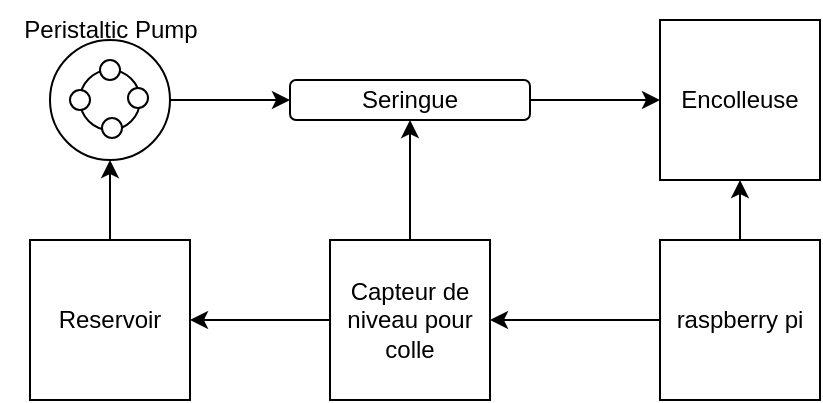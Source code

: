 <mxfile version="26.0.10">
  <diagram name="Page-1" id="dKGNPrQp20S2oc_OehTf">
    <mxGraphModel dx="683" dy="333" grid="1" gridSize="10" guides="1" tooltips="1" connect="1" arrows="1" fold="1" page="1" pageScale="1" pageWidth="850" pageHeight="1100" math="0" shadow="0">
      <root>
        <mxCell id="0" />
        <mxCell id="1" parent="0" />
        <mxCell id="X8hCXNgWhETL42D7RwJg-40" style="edgeStyle=orthogonalEdgeStyle;rounded=0;orthogonalLoop=1;jettySize=auto;html=1;entryX=0.5;entryY=1;entryDx=0;entryDy=0;" parent="1" source="X8hCXNgWhETL42D7RwJg-11" target="X8hCXNgWhETL42D7RwJg-16" edge="1">
          <mxGeometry relative="1" as="geometry" />
        </mxCell>
        <mxCell id="X8hCXNgWhETL42D7RwJg-11" value="Reservoir" style="whiteSpace=wrap;html=1;aspect=fixed;" parent="1" vertex="1">
          <mxGeometry x="70" y="600" width="80" height="80" as="geometry" />
        </mxCell>
        <mxCell id="X8hCXNgWhETL42D7RwJg-26" value="" style="group" parent="1" vertex="1" connectable="0">
          <mxGeometry x="80" y="500.0" width="60" height="60" as="geometry" />
        </mxCell>
        <mxCell id="X8hCXNgWhETL42D7RwJg-16" value="" style="ellipse;whiteSpace=wrap;html=1;aspect=fixed;" parent="X8hCXNgWhETL42D7RwJg-26" vertex="1">
          <mxGeometry width="60" height="60" as="geometry" />
        </mxCell>
        <mxCell id="X8hCXNgWhETL42D7RwJg-18" value="" style="ellipse;whiteSpace=wrap;html=1;aspect=fixed;" parent="X8hCXNgWhETL42D7RwJg-26" vertex="1">
          <mxGeometry x="15" y="15" width="30" height="30" as="geometry" />
        </mxCell>
        <mxCell id="X8hCXNgWhETL42D7RwJg-19" value="" style="ellipse;whiteSpace=wrap;html=1;aspect=fixed;" parent="X8hCXNgWhETL42D7RwJg-26" vertex="1">
          <mxGeometry x="25" y="10" width="10" height="10" as="geometry" />
        </mxCell>
        <mxCell id="X8hCXNgWhETL42D7RwJg-20" value="" style="ellipse;whiteSpace=wrap;html=1;aspect=fixed;" parent="X8hCXNgWhETL42D7RwJg-26" vertex="1">
          <mxGeometry x="10" y="25" width="10" height="10" as="geometry" />
        </mxCell>
        <mxCell id="X8hCXNgWhETL42D7RwJg-21" value="" style="ellipse;whiteSpace=wrap;html=1;aspect=fixed;" parent="X8hCXNgWhETL42D7RwJg-26" vertex="1">
          <mxGeometry x="39" y="24" width="10" height="10" as="geometry" />
        </mxCell>
        <mxCell id="X8hCXNgWhETL42D7RwJg-23" value="" style="ellipse;whiteSpace=wrap;html=1;aspect=fixed;" parent="X8hCXNgWhETL42D7RwJg-26" vertex="1">
          <mxGeometry x="26" y="39" width="10" height="10" as="geometry" />
        </mxCell>
        <mxCell id="X8hCXNgWhETL42D7RwJg-27" value="Peristaltic Pump" style="text;html=1;align=center;verticalAlign=middle;resizable=0;points=[];autosize=1;strokeColor=none;fillColor=none;" parent="1" vertex="1">
          <mxGeometry x="55" y="480" width="110" height="30" as="geometry" />
        </mxCell>
        <mxCell id="X8hCXNgWhETL42D7RwJg-28" value="Encolleuse" style="whiteSpace=wrap;html=1;aspect=fixed;" parent="1" vertex="1">
          <mxGeometry x="385" y="490" width="80" height="80" as="geometry" />
        </mxCell>
        <mxCell id="X8hCXNgWhETL42D7RwJg-39" style="edgeStyle=orthogonalEdgeStyle;rounded=0;orthogonalLoop=1;jettySize=auto;html=1;entryX=1;entryY=0.5;entryDx=0;entryDy=0;" parent="1" source="X8hCXNgWhETL42D7RwJg-34" target="X8hCXNgWhETL42D7RwJg-38" edge="1">
          <mxGeometry relative="1" as="geometry" />
        </mxCell>
        <mxCell id="X8hCXNgWhETL42D7RwJg-46" style="edgeStyle=orthogonalEdgeStyle;rounded=0;orthogonalLoop=1;jettySize=auto;html=1;entryX=0.5;entryY=1;entryDx=0;entryDy=0;" parent="1" source="X8hCXNgWhETL42D7RwJg-34" target="X8hCXNgWhETL42D7RwJg-28" edge="1">
          <mxGeometry relative="1" as="geometry" />
        </mxCell>
        <mxCell id="X8hCXNgWhETL42D7RwJg-34" value="raspberry pi" style="whiteSpace=wrap;html=1;aspect=fixed;" parent="1" vertex="1">
          <mxGeometry x="385" y="600" width="80" height="80" as="geometry" />
        </mxCell>
        <mxCell id="cMOBOkx_437ZodWoVgSr-1" style="edgeStyle=orthogonalEdgeStyle;rounded=0;orthogonalLoop=1;jettySize=auto;html=1;entryX=0.5;entryY=1;entryDx=0;entryDy=0;" edge="1" parent="1" source="X8hCXNgWhETL42D7RwJg-38" target="X8hCXNgWhETL42D7RwJg-41">
          <mxGeometry relative="1" as="geometry" />
        </mxCell>
        <mxCell id="cMOBOkx_437ZodWoVgSr-3" style="edgeStyle=orthogonalEdgeStyle;rounded=0;orthogonalLoop=1;jettySize=auto;html=1;" edge="1" parent="1" source="X8hCXNgWhETL42D7RwJg-38" target="X8hCXNgWhETL42D7RwJg-11">
          <mxGeometry relative="1" as="geometry" />
        </mxCell>
        <mxCell id="X8hCXNgWhETL42D7RwJg-38" value="Capteur de niveau pour colle" style="whiteSpace=wrap;html=1;aspect=fixed;" parent="1" vertex="1">
          <mxGeometry x="220.0" y="600" width="80" height="80" as="geometry" />
        </mxCell>
        <mxCell id="X8hCXNgWhETL42D7RwJg-43" style="edgeStyle=orthogonalEdgeStyle;rounded=0;orthogonalLoop=1;jettySize=auto;html=1;entryX=0;entryY=0.5;entryDx=0;entryDy=0;" parent="1" source="X8hCXNgWhETL42D7RwJg-41" target="X8hCXNgWhETL42D7RwJg-28" edge="1">
          <mxGeometry relative="1" as="geometry" />
        </mxCell>
        <mxCell id="X8hCXNgWhETL42D7RwJg-41" value="Seringue" style="rounded=1;whiteSpace=wrap;html=1;" parent="1" vertex="1">
          <mxGeometry x="200" y="520" width="120" height="20" as="geometry" />
        </mxCell>
        <mxCell id="X8hCXNgWhETL42D7RwJg-42" style="edgeStyle=orthogonalEdgeStyle;rounded=0;orthogonalLoop=1;jettySize=auto;html=1;entryX=0;entryY=0.5;entryDx=0;entryDy=0;" parent="1" source="X8hCXNgWhETL42D7RwJg-16" target="X8hCXNgWhETL42D7RwJg-41" edge="1">
          <mxGeometry relative="1" as="geometry" />
        </mxCell>
      </root>
    </mxGraphModel>
  </diagram>
</mxfile>
